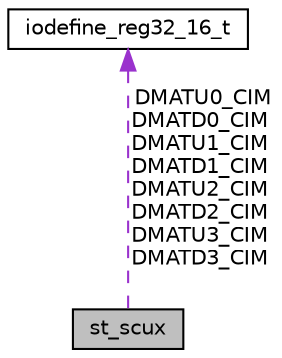 digraph "st_scux"
{
 // LATEX_PDF_SIZE
  edge [fontname="Helvetica",fontsize="10",labelfontname="Helvetica",labelfontsize="10"];
  node [fontname="Helvetica",fontsize="10",shape=record];
  Node1 [label="st_scux",height=0.2,width=0.4,color="black", fillcolor="grey75", style="filled", fontcolor="black",tooltip=" "];
  Node2 -> Node1 [dir="back",color="darkorchid3",fontsize="10",style="dashed",label=" DMATU0_CIM\nDMATD0_CIM\nDMATU1_CIM\nDMATD1_CIM\nDMATU2_CIM\nDMATD2_CIM\nDMATU3_CIM\nDMATD3_CIM" ,fontname="Helvetica"];
  Node2 [label="iodefine_reg32_16_t",height=0.2,width=0.4,color="black", fillcolor="white", style="filled",URL="$d5/d78/unioniodefine__reg32__16__t.html",tooltip=" "];
}
